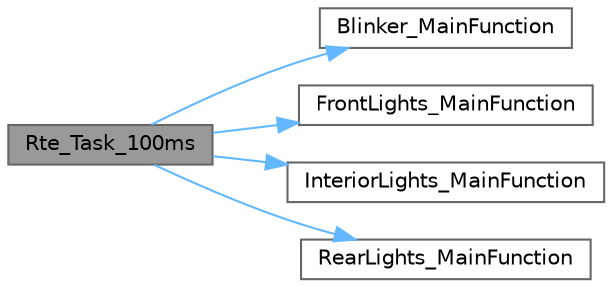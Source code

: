 digraph "Rte_Task_100ms"
{
 // LATEX_PDF_SIZE
  bgcolor="transparent";
  edge [fontname=Helvetica,fontsize=10,labelfontname=Helvetica,labelfontsize=10];
  node [fontname=Helvetica,fontsize=10,shape=box,height=0.2,width=0.4];
  rankdir="LR";
  Node1 [id="Node000001",label="Rte_Task_100ms",height=0.2,width=0.4,color="gray40", fillcolor="grey60", style="filled", fontcolor="black",tooltip=" "];
  Node1 -> Node2 [id="edge1_Node000001_Node000002",color="steelblue1",style="solid",tooltip=" "];
  Node2 [id="Node000002",label="Blinker_MainFunction",height=0.2,width=0.4,color="grey40", fillcolor="white", style="filled",URL="$_blinker_8c.html#a47fc93d68f762b9a00731f51e05ed906",tooltip="Blinker module main function (runs in task)"];
  Node1 -> Node3 [id="edge2_Node000001_Node000003",color="steelblue1",style="solid",tooltip=" "];
  Node3 [id="Node000003",label="FrontLights_MainFunction",height=0.2,width=0.4,color="grey40", fillcolor="white", style="filled",URL="$_front_lights_8c.html#a88acdccebd0895ab32bc002fbd4609b8",tooltip="FrontLights module main function (runs in task)"];
  Node1 -> Node4 [id="edge3_Node000001_Node000004",color="steelblue1",style="solid",tooltip=" "];
  Node4 [id="Node000004",label="InteriorLights_MainFunction",height=0.2,width=0.4,color="grey40", fillcolor="white", style="filled",URL="$_interior_lights_8c.html#a0fe459cfb1432c8ea864e55f9914e0ac",tooltip="InteriorLights module main function (runs in task)"];
  Node1 -> Node5 [id="edge4_Node000001_Node000005",color="steelblue1",style="solid",tooltip=" "];
  Node5 [id="Node000005",label="RearLights_MainFunction",height=0.2,width=0.4,color="grey40", fillcolor="white", style="filled",URL="$_rear_lights_8c.html#a955d859d8a0df3d58ffbcba506967b7b",tooltip="RearLights module main function (runs in task)"];
}
